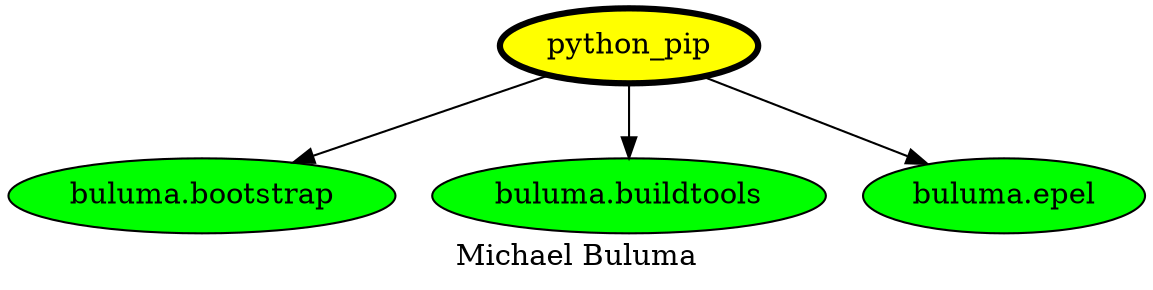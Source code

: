 digraph PhiloDilemma {
  label = "Michael Buluma" ;
  overlap=false
  {
    "python_pip" [fillcolor=yellow style=filled penwidth=3]
    "buluma.bootstrap" [fillcolor=green style=filled]
    "buluma.buildtools" [fillcolor=green style=filled]
    "buluma.epel" [fillcolor=green style=filled]
  }
  "python_pip" -> "buluma.bootstrap"
  "python_pip" -> "buluma.buildtools"
  "python_pip" -> "buluma.epel"
}
